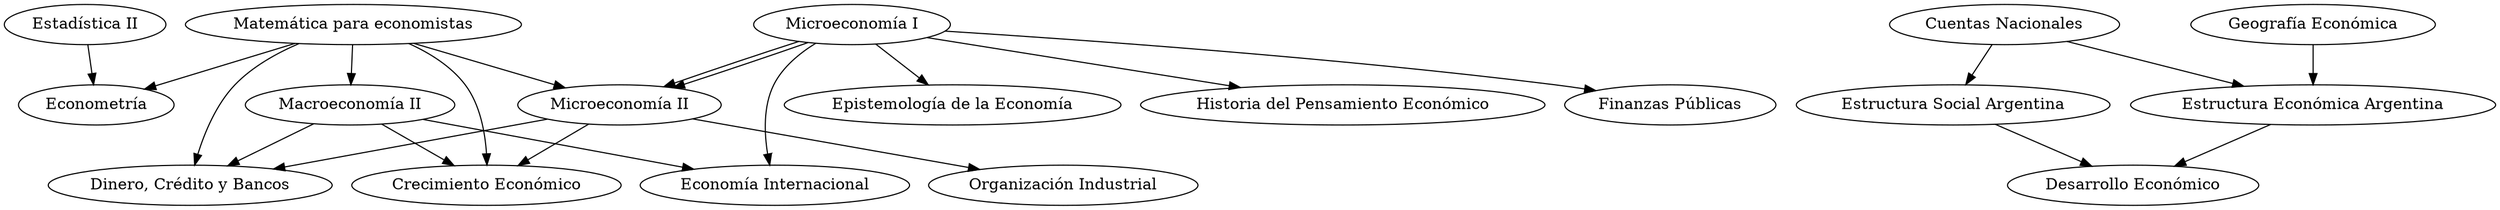 digraph {
    283[label="Macroeconomía II"]
    285[label="Estadística II"]
    286[label="Microeconomía II"]
    288[label="Matemática para economistas"]
    289[label="Epistemología de la Economía"]
    290[label="Microeconomía I"]
    551[label="Econometría"]
    552[label="Dinero, Crédito y Bancos"]
    553[label="Historia del Pensamiento Económico"]
    554[label="Crecimiento Económico"]
    555[label="Organización Industrial"]
    556[label="Finanzas Públicas"]
    557[label="Estructura Social Argentina"]
    558[label="Economía Internacional"]
    559[label="Desarrollo Económico"]
    560[label="Estructura Económica Argentina"]
    561[label="Cuentas Nacionales"]
    287[label="Geografía Económica"]

    288->283
    288->286
    290->286
    290->286
    290->289
    285->551
    288->551
    283->552
    286->552
    288->552
    290->553
    283->554
    286->554
    288->554
    286->555
    290->556
    561->557
    283->558
    290->558
    557->559
    560->559
    561->560
    287->560
}
